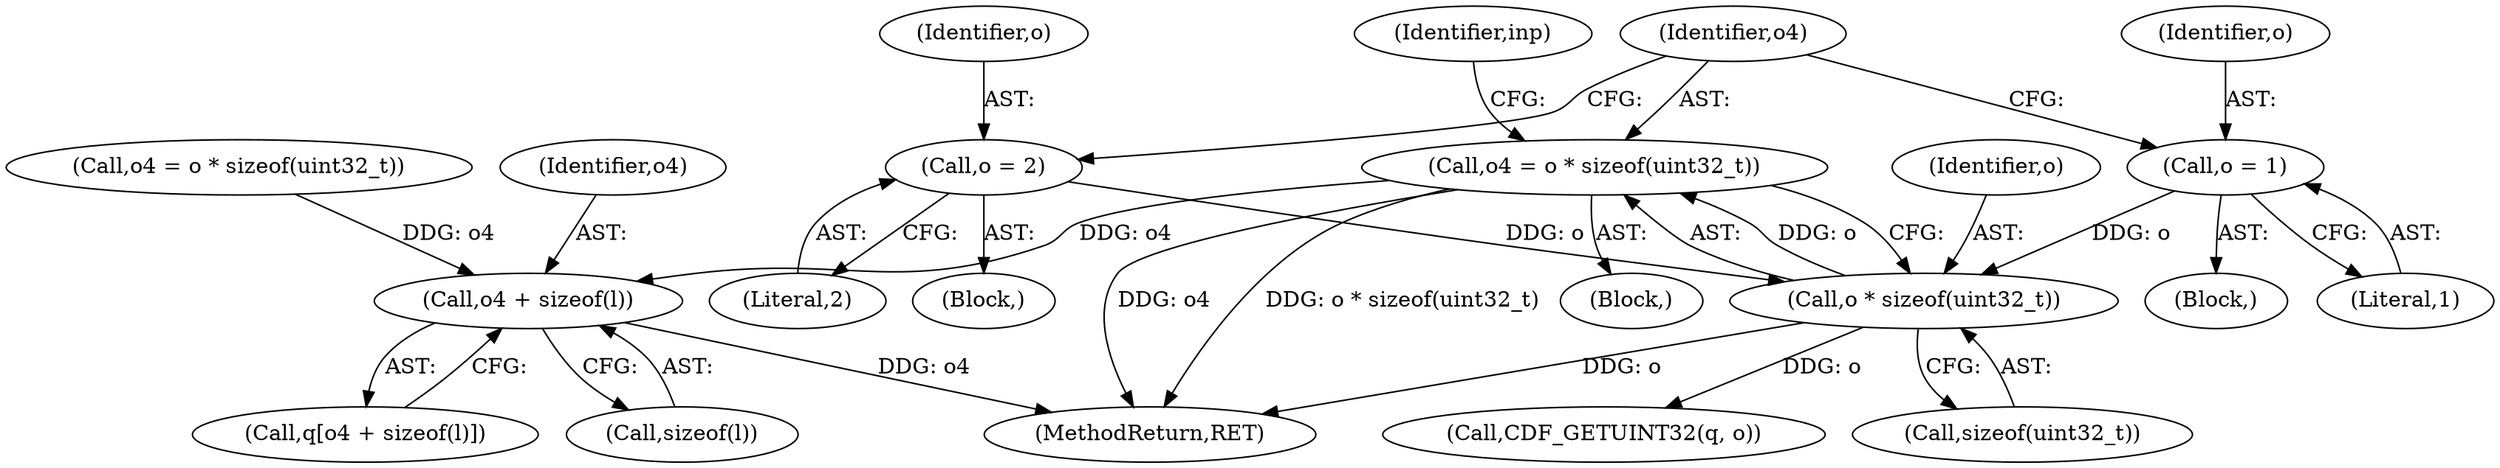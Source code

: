 digraph "0_file_93e063ee374b6a75729df9e7201fb511e47e259d@API" {
"1000374" [label="(Call,o4 = o * sizeof(uint32_t))"];
"1000376" [label="(Call,o * sizeof(uint32_t))"];
"1000363" [label="(Call,o = 2)"];
"1000371" [label="(Call,o = 1)"];
"1000742" [label="(Call,o4 + sizeof(l))"];
"1000371" [label="(Call,o = 1)"];
"1000372" [label="(Identifier,o)"];
"1000744" [label="(Call,sizeof(l))"];
"1000365" [label="(Literal,2)"];
"1000373" [label="(Literal,1)"];
"1000853" [label="(MethodReturn,RET)"];
"1000367" [label="(Block,)"];
"1000364" [label="(Identifier,o)"];
"1000377" [label="(Identifier,o)"];
"1000378" [label="(Call,sizeof(uint32_t))"];
"1000740" [label="(Call,q[o4 + sizeof(l)])"];
"1000374" [label="(Call,o4 = o * sizeof(uint32_t))"];
"1000363" [label="(Call,o = 2)"];
"1000258" [label="(Block,)"];
"1000384" [label="(Identifier,inp)"];
"1000375" [label="(Identifier,o4)"];
"1000715" [label="(Call,CDF_GETUINT32(q, o))"];
"1000376" [label="(Call,o * sizeof(uint32_t))"];
"1000742" [label="(Call,o4 + sizeof(l))"];
"1000349" [label="(Block,)"];
"1000781" [label="(Call,o4 = o * sizeof(uint32_t))"];
"1000743" [label="(Identifier,o4)"];
"1000374" -> "1000258"  [label="AST: "];
"1000374" -> "1000376"  [label="CFG: "];
"1000375" -> "1000374"  [label="AST: "];
"1000376" -> "1000374"  [label="AST: "];
"1000384" -> "1000374"  [label="CFG: "];
"1000374" -> "1000853"  [label="DDG: o * sizeof(uint32_t)"];
"1000374" -> "1000853"  [label="DDG: o4"];
"1000376" -> "1000374"  [label="DDG: o"];
"1000374" -> "1000742"  [label="DDG: o4"];
"1000376" -> "1000378"  [label="CFG: "];
"1000377" -> "1000376"  [label="AST: "];
"1000378" -> "1000376"  [label="AST: "];
"1000376" -> "1000853"  [label="DDG: o"];
"1000363" -> "1000376"  [label="DDG: o"];
"1000371" -> "1000376"  [label="DDG: o"];
"1000376" -> "1000715"  [label="DDG: o"];
"1000363" -> "1000349"  [label="AST: "];
"1000363" -> "1000365"  [label="CFG: "];
"1000364" -> "1000363"  [label="AST: "];
"1000365" -> "1000363"  [label="AST: "];
"1000375" -> "1000363"  [label="CFG: "];
"1000371" -> "1000367"  [label="AST: "];
"1000371" -> "1000373"  [label="CFG: "];
"1000372" -> "1000371"  [label="AST: "];
"1000373" -> "1000371"  [label="AST: "];
"1000375" -> "1000371"  [label="CFG: "];
"1000742" -> "1000740"  [label="AST: "];
"1000742" -> "1000744"  [label="CFG: "];
"1000743" -> "1000742"  [label="AST: "];
"1000744" -> "1000742"  [label="AST: "];
"1000740" -> "1000742"  [label="CFG: "];
"1000742" -> "1000853"  [label="DDG: o4"];
"1000781" -> "1000742"  [label="DDG: o4"];
}
